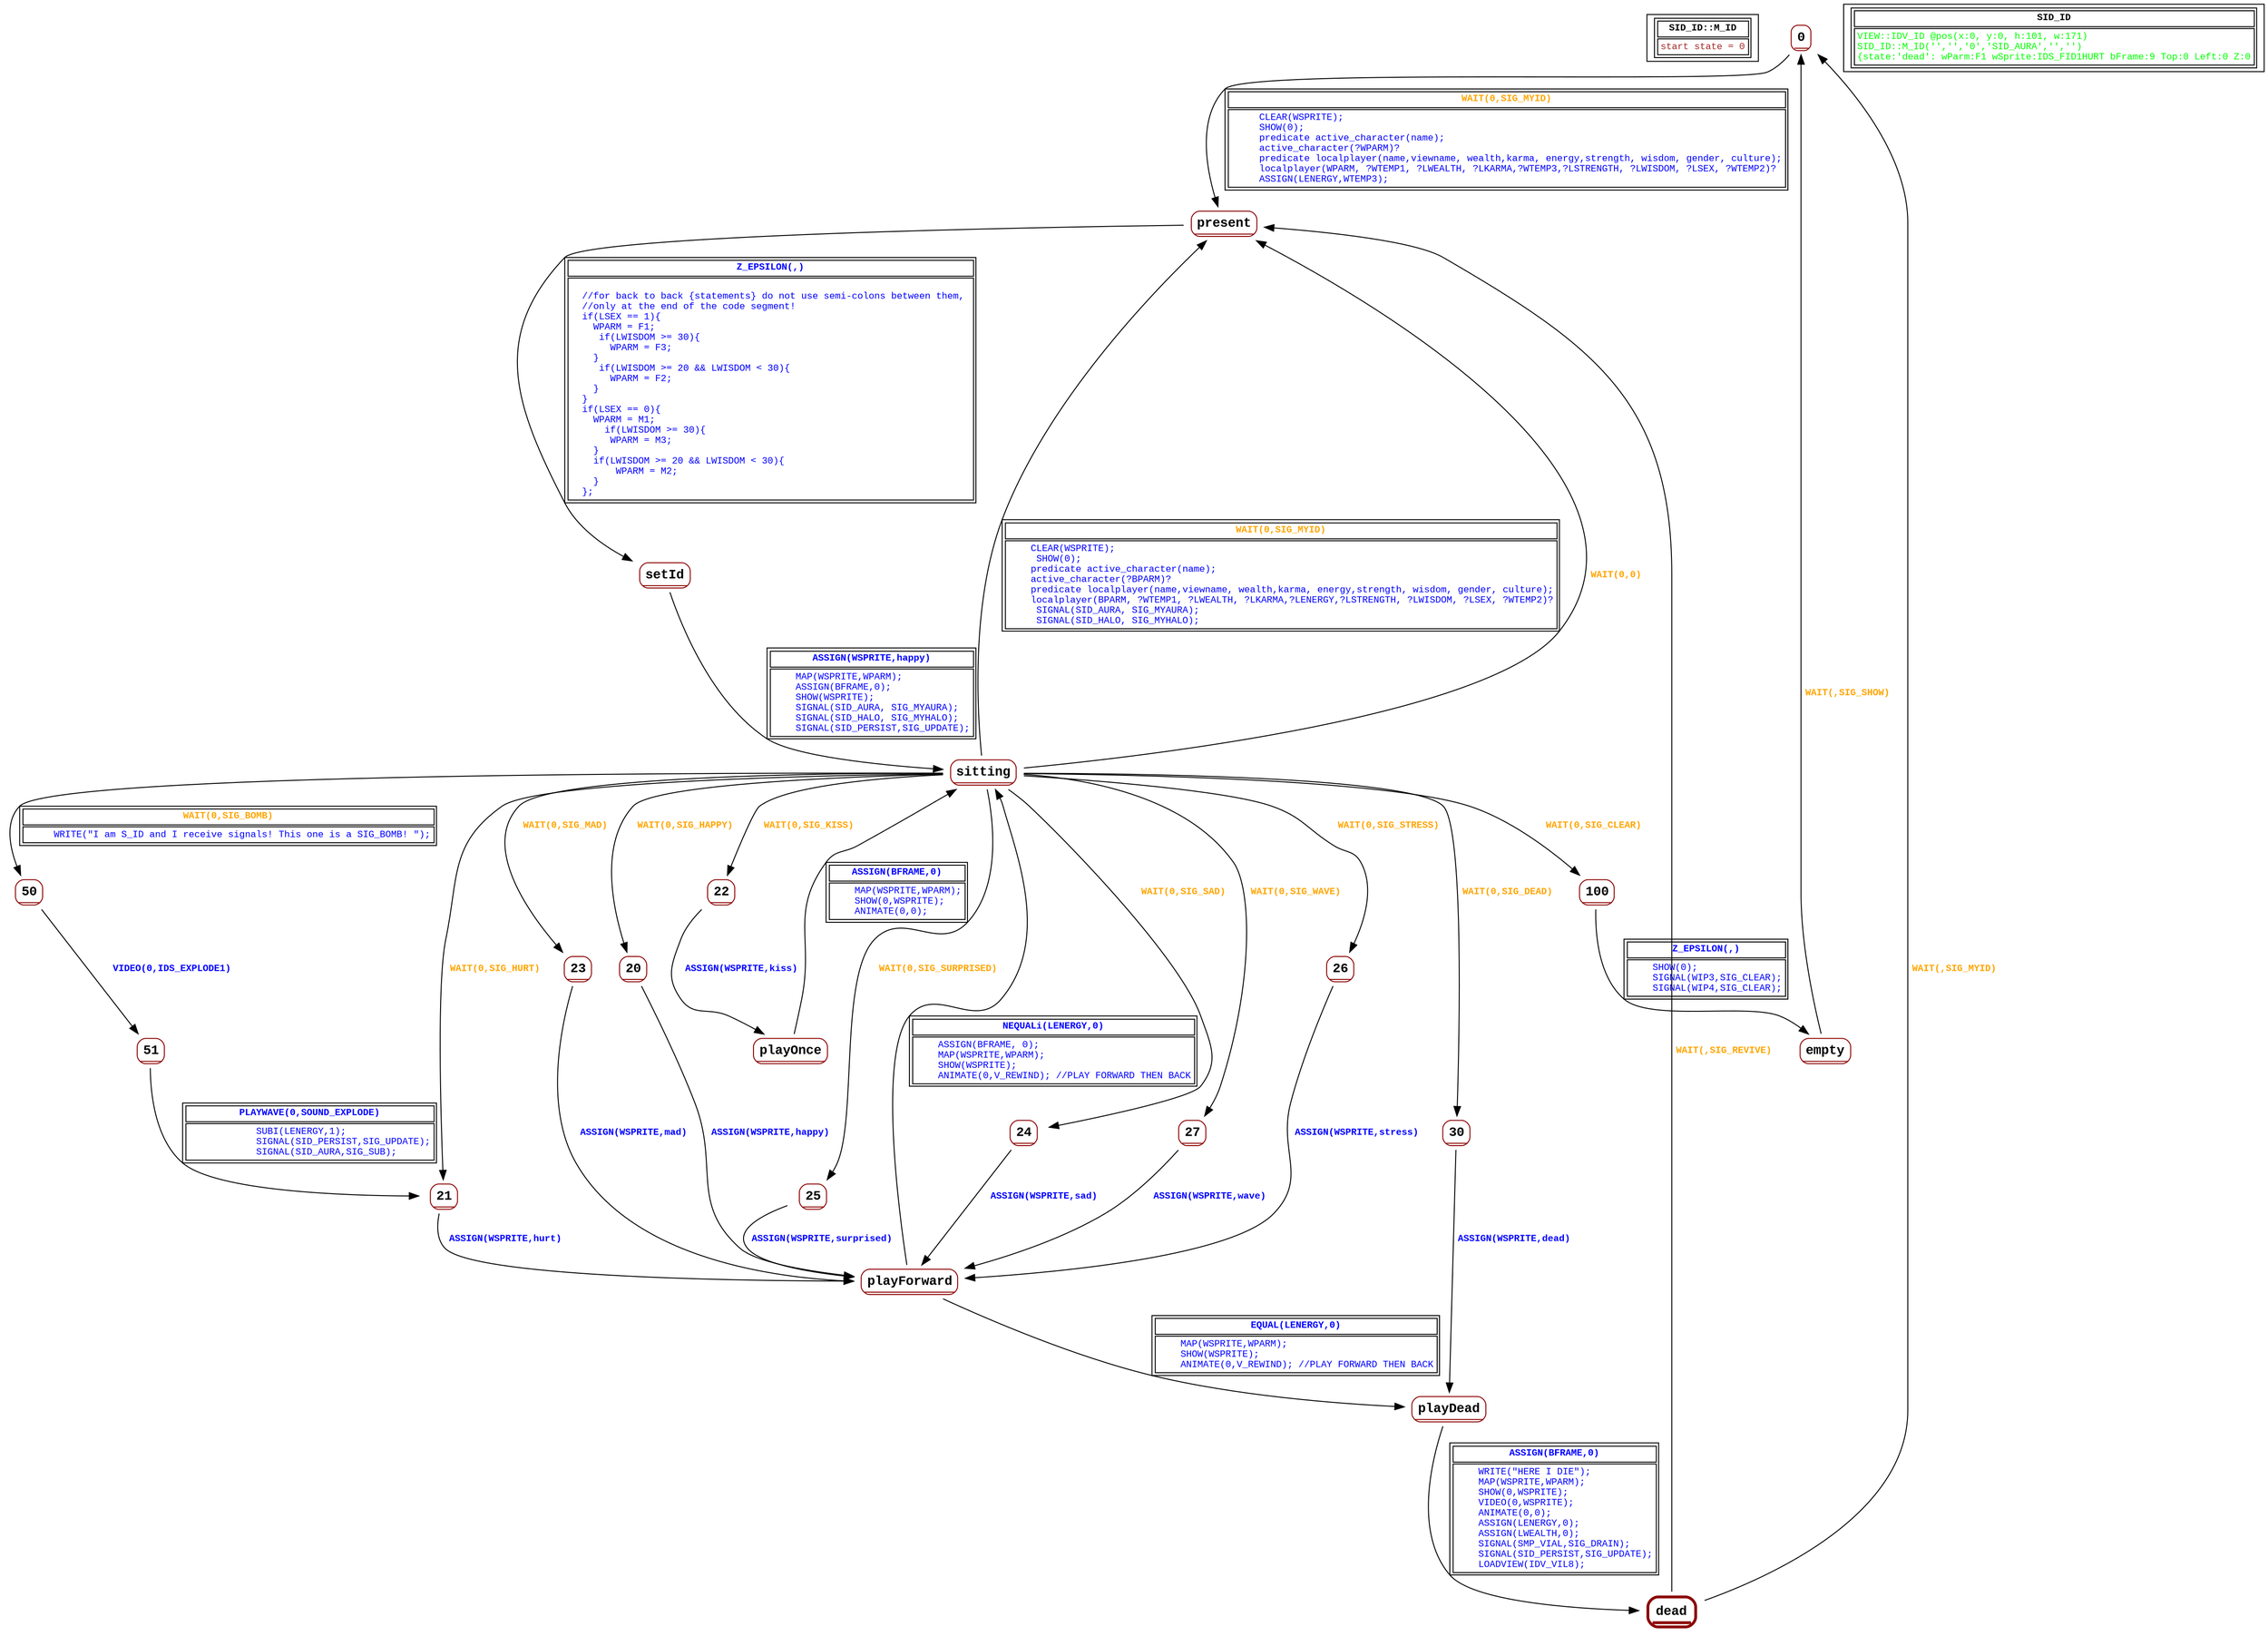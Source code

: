 digraph Automaton {
 fontname="Courier New"
	node [shape=oval, fontname="Courier New"];
	filename[shape = record, fontsize=10, label=< <table border="1"><tr><td><b>SID_ID::M_ID<br align="left"/></b></td></tr>
<tr><td><font point-size="10" color ="brown">start state = 0<br align="left"/></font></td></tr></table>>
];
	0[shape = none, fontsize=14, label=< <table border="1" color="darkred" style="rounded"><tr><td sides="b"><b>0<br align="left"/></b></td></tr>
</table>>];
"0" -> "present" [fontcolor=orange,fontsize=10,fontname="Courier New", label=< <table border="1"><tr><td><b>WAIT(0,SIG_MYID)<br align="left"/></b></td></tr>
<tr><td><font point-size="10" color ="blue">     CLEAR(WSPRITE);<br align="left"/>     SHOW(0);<br align="left"/>     predicate active_character(name);<br align="left"/>     active_character(?WPARM)?<br align="left"/>     predicate localplayer(name,viewname, wealth,karma, energy,strength, wisdom, gender, culture);<br align="left"/>     localplayer(WPARM, ?WTEMP1, ?LWEALTH, ?LKARMA,?WTEMP3,?LSTRENGTH, ?LWISDOM, ?LSEX, ?WTEMP2)?<br align="left"/>     ASSIGN(LENERGY,WTEMP3);<br align="left"/></font></td></tr></table>>
];
	100[shape = none, fontsize=14, label=< <table border="1" color="darkred" style="rounded"><tr><td sides="b"><b>100<br align="left"/></b></td></tr>
</table>>];
"100" -> "empty" [fontcolor=blue,fontsize=10,fontname="Courier New", label=< <table border="1"><tr><td><b>Z_EPSILON(,)<br align="left"/></b></td></tr>
<tr><td><font point-size="10" color ="blue">    SHOW(0);<br align="left"/>    SIGNAL(WIP3,SIG_CLEAR);<br align="left"/>    SIGNAL(WIP4,SIG_CLEAR);<br align="left"/></font></td></tr></table>>
];
	20[shape = none, fontsize=14, label=< <table border="1" color="darkred" style="rounded"><tr><td sides="b"><b>20<br align="left"/></b></td></tr>
</table>>];
"20" -> "playForward" [fontcolor=blue,fontsize=10,fontname="Courier New", label=< <table border="0"><tr><td><b>ASSIGN(WSPRITE,happy)<br align="left"/></b></td></tr>
</table>>
];
	21[shape = none, fontsize=14, label=< <table border="1" color="darkred" style="rounded"><tr><td sides="b"><b>21<br align="left"/></b></td></tr>
</table>>];
"21" -> "playForward" [fontcolor=blue,fontsize=10,fontname="Courier New", label=< <table border="0"><tr><td><b>ASSIGN(WSPRITE,hurt)<br align="left"/></b></td></tr>
</table>>
];
	22[shape = none, fontsize=14, label=< <table border="1" color="darkred" style="rounded"><tr><td sides="b"><b>22<br align="left"/></b></td></tr>
</table>>];
"22" -> "playOnce" [fontcolor=blue,fontsize=10,fontname="Courier New", label=< <table border="0"><tr><td><b>ASSIGN(WSPRITE,kiss)<br align="left"/></b></td></tr>
</table>>
];
	23[shape = none, fontsize=14, label=< <table border="1" color="darkred" style="rounded"><tr><td sides="b"><b>23<br align="left"/></b></td></tr>
</table>>];
"23" -> "playForward" [fontcolor=blue,fontsize=10,fontname="Courier New", label=< <table border="0"><tr><td><b>ASSIGN(WSPRITE,mad)<br align="left"/></b></td></tr>
</table>>
];
	24[shape = none, fontsize=14, label=< <table border="1" color="darkred" style="rounded"><tr><td sides="b"><b>24<br align="left"/></b></td></tr>
</table>>];
"24" -> "playForward" [fontcolor=blue,fontsize=10,fontname="Courier New", label=< <table border="0"><tr><td><b>ASSIGN(WSPRITE,sad)<br align="left"/></b></td></tr>
</table>>
];
	25[shape = none, fontsize=14, label=< <table border="1" color="darkred" style="rounded"><tr><td sides="b"><b>25<br align="left"/></b></td></tr>
</table>>];
"25" -> "playForward" [fontcolor=blue,fontsize=10,fontname="Courier New", label=< <table border="0"><tr><td><b>ASSIGN(WSPRITE,surprised)<br align="left"/></b></td></tr>
</table>>
];
	26[shape = none, fontsize=14, label=< <table border="1" color="darkred" style="rounded"><tr><td sides="b"><b>26<br align="left"/></b></td></tr>
</table>>];
"26" -> "playForward" [fontcolor=blue,fontsize=10,fontname="Courier New", label=< <table border="0"><tr><td><b>ASSIGN(WSPRITE,stress)<br align="left"/></b></td></tr>
</table>>
];
	27[shape = none, fontsize=14, label=< <table border="1" color="darkred" style="rounded"><tr><td sides="b"><b>27<br align="left"/></b></td></tr>
</table>>];
"27" -> "playForward" [fontcolor=blue,fontsize=10,fontname="Courier New", label=< <table border="0"><tr><td><b>ASSIGN(WSPRITE,wave)<br align="left"/></b></td></tr>
</table>>
];
	30[shape = none, fontsize=14, label=< <table border="1" color="darkred" style="rounded"><tr><td sides="b"><b>30<br align="left"/></b></td></tr>
</table>>];
"30" -> "playDead" [fontcolor=blue,fontsize=10,fontname="Courier New", label=< <table border="0"><tr><td><b>ASSIGN(WSPRITE,dead)<br align="left"/></b></td></tr>
</table>>
];
	50[shape = none, fontsize=14, label=< <table border="1" color="darkred" style="rounded"><tr><td sides="b"><b>50<br align="left"/></b></td></tr>
</table>>];
"50" -> "51" [fontcolor=blue,fontsize=10,fontname="Courier New", label=< <table border="0"><tr><td><b>VIDEO(0,IDS_EXPLODE1)<br align="left"/></b></td></tr>
</table>>
];
	51[shape = none, fontsize=14, label=< <table border="1" color="darkred" style="rounded"><tr><td sides="b"><b>51<br align="left"/></b></td></tr>
</table>>];
"51" -> "21" [fontcolor=blue,fontsize=10,fontname="Courier New", label=< <table border="1"><tr><td><b>PLAYWAVE(0,SOUND_EXPLODE)<br align="left"/></b></td></tr>
<tr><td><font point-size="10" color ="blue">            SUBI(LENERGY,1);<br align="left"/>            SIGNAL(SID_PERSIST,SIG_UPDATE);<br align="left"/>            SIGNAL(SID_AURA,SIG_SUB);<br align="left"/></font></td></tr></table>>
];
	dead[shape = none, fontsize=14, label=< <table border="3" color="darkred" style="rounded"><tr><td sides="b"><b>dead<br align="left"/></b></td></tr>
</table>>];
"dead" -> "present" [fontcolor=orange,fontsize=10,fontname="Courier New", label=< <table border="0"><tr><td><b>WAIT(,SIG_REVIVE)<br align="left"/></b></td></tr>
</table>>
];
"dead" -> "0" [fontcolor=orange,fontsize=10,fontname="Courier New", label=< <table border="0"><tr><td><b>WAIT(,SIG_MYID)<br align="left"/></b></td></tr>
</table>>
];
	empty[shape = none, fontsize=14, label=< <table border="1" color="darkred" style="rounded"><tr><td sides="b"><b>empty<br align="left"/></b></td></tr>
</table>>];
"empty" -> "0" [fontcolor=orange,fontsize=10,fontname="Courier New", label=< <table border="0"><tr><td><b>WAIT(,SIG_SHOW)<br align="left"/></b></td></tr>
</table>>
];
	playDead[shape = none, fontsize=14, label=< <table border="1" color="darkred" style="rounded"><tr><td sides="b"><b>playDead<br align="left"/></b></td></tr>
</table>>];
"playDead" -> "dead" [fontcolor=blue,fontsize=10,fontname="Courier New", label=< <table border="1"><tr><td><b>ASSIGN(BFRAME,0)<br align="left"/></b></td></tr>
<tr><td><font point-size="10" color ="blue">    WRITE(&quot;HERE I DIE&quot;);<br align="left"/>    MAP(WSPRITE,WPARM);<br align="left"/>    SHOW(0,WSPRITE);<br align="left"/>    VIDEO(0,WSPRITE);<br align="left"/>    ANIMATE(0,0);<br align="left"/>    ASSIGN(LENERGY,0);<br align="left"/>    ASSIGN(LWEALTH,0);<br align="left"/>    SIGNAL(SMP_VIAL,SIG_DRAIN);<br align="left"/>    SIGNAL(SID_PERSIST,SIG_UPDATE);<br align="left"/>    LOADVIEW(IDV_VIL8);<br align="left"/></font></td></tr></table>>
];
	playForward[shape = none, fontsize=14, label=< <table border="1" color="darkred" style="rounded"><tr><td sides="b"><b>playForward<br align="left"/></b></td></tr>
</table>>];
"playForward" -> "playDead" [fontcolor=blue,fontsize=10,fontname="Courier New", label=< <table border="1"><tr><td><b>EQUAL(LENERGY,0)<br align="left"/></b></td></tr>
<tr><td><font point-size="10" color ="blue">    MAP(WSPRITE,WPARM);<br align="left"/>    SHOW(WSPRITE);<br align="left"/>    ANIMATE(0,V_REWIND); //PLAY FORWARD THEN BACK<br align="left"/></font></td></tr></table>>
];
"playForward" -> "sitting" [fontcolor=blue,fontsize=10,fontname="Courier New", label=< <table border="1"><tr><td><b>NEQUALi(LENERGY,0)<br align="left"/></b></td></tr>
<tr><td><font point-size="10" color ="blue">    ASSIGN(BFRAME, 0);<br align="left"/>    MAP(WSPRITE,WPARM);<br align="left"/>    SHOW(WSPRITE);<br align="left"/>    ANIMATE(0,V_REWIND); //PLAY FORWARD THEN BACK<br align="left"/></font></td></tr></table>>
];
	playOnce[shape = none, fontsize=14, label=< <table border="1" color="darkred" style="rounded"><tr><td sides="b"><b>playOnce<br align="left"/></b></td></tr>
</table>>];
"playOnce" -> "sitting" [fontcolor=blue,fontsize=10,fontname="Courier New", label=< <table border="1"><tr><td><b>ASSIGN(BFRAME,0)<br align="left"/></b></td></tr>
<tr><td><font point-size="10" color ="blue">    MAP(WSPRITE,WPARM);<br align="left"/>    SHOW(0,WSPRITE);<br align="left"/>    ANIMATE(0,0);<br align="left"/></font></td></tr></table>>
];
	present[shape = none, fontsize=14, label=< <table border="1" color="darkred" style="rounded"><tr><td sides="b"><b>present<br align="left"/></b></td></tr>
</table>>];
"present" -> "setId" [fontcolor=blue,fontsize=10,fontname="Courier New", label=< <table border="1"><tr><td><b>Z_EPSILON(,)<br align="left"/></b></td></tr>
<tr><td><font point-size="10" color ="blue">       <br align="left"/>  //for back to back &#123;statements&#125; do not use semi-colons between them, <br align="left"/>  //only at the end of the code segment!<br align="left"/>  if(LSEX == 1)&#123;<br align="left"/>    WPARM = F1;<br align="left"/>     if(LWISDOM &gt;= 30)&#123;<br align="left"/>       WPARM = F3;<br align="left"/>    &#125;<br align="left"/>     if(LWISDOM &gt;= 20 &amp;&amp; LWISDOM &lt; 30)&#123;<br align="left"/>       WPARM = F2;<br align="left"/>    &#125;<br align="left"/>  &#125;<br align="left"/>  if(LSEX == 0)&#123;<br align="left"/>    WPARM = M1;<br align="left"/>      if(LWISDOM &gt;= 30)&#123;<br align="left"/>       WPARM = M3;<br align="left"/>    &#125;<br align="left"/>    if(LWISDOM &gt;= 20 &amp;&amp; LWISDOM &lt; 30)&#123;<br align="left"/>        WPARM = M2;<br align="left"/>    &#125;<br align="left"/>  &#125;; <br align="left"/></font></td></tr></table>>
];
	setId[shape = none, fontsize=14, label=< <table border="1" color="darkred" style="rounded"><tr><td sides="b"><b>setId<br align="left"/></b></td></tr>
</table>>];
"setId" -> "sitting" [fontcolor=blue,fontsize=10,fontname="Courier New", label=< <table border="1"><tr><td><b>ASSIGN(WSPRITE,happy)<br align="left"/></b></td></tr>
<tr><td><font point-size="10" color ="blue">    MAP(WSPRITE,WPARM);<br align="left"/>    ASSIGN(BFRAME,0);<br align="left"/>    SHOW(WSPRITE);<br align="left"/>    SIGNAL(SID_AURA, SIG_MYAURA);<br align="left"/>    SIGNAL(SID_HALO, SIG_MYHALO);<br align="left"/>    SIGNAL(SID_PERSIST,SIG_UPDATE);<br align="left"/></font></td></tr></table>>
];
	sitting[shape = none, fontsize=14, label=< <table border="1" color="darkred" style="rounded"><tr><td sides="b"><b>sitting<br align="left"/></b></td></tr>
</table>>];
"sitting" -> "present" [fontcolor=orange,fontsize=10,fontname="Courier New", label=< <table border="1"><tr><td><b>WAIT(0,SIG_MYID)<br align="left"/></b></td></tr>
<tr><td><font point-size="10" color ="blue">    CLEAR(WSPRITE);<br align="left"/>     SHOW(0);<br align="left"/>    predicate active_character(name);<br align="left"/>    active_character(?BPARM)?<br align="left"/>    predicate localplayer(name,viewname, wealth,karma, energy,strength, wisdom, gender, culture);<br align="left"/>    localplayer(BPARM, ?WTEMP1, ?LWEALTH, ?LKARMA,?LENERGY,?LSTRENGTH, ?LWISDOM, ?LSEX, ?WTEMP2)?<br align="left"/>     SIGNAL(SID_AURA, SIG_MYAURA);<br align="left"/>     SIGNAL(SID_HALO, SIG_MYHALO);<br align="left"/></font></td></tr></table>>
];
"sitting" -> "20" [fontcolor=orange,fontsize=10,fontname="Courier New", label=< <table border="0"><tr><td><b>WAIT(0,SIG_HAPPY)<br align="left"/></b></td></tr>
</table>>
];
"sitting" -> "21" [fontcolor=orange,fontsize=10,fontname="Courier New", label=< <table border="0"><tr><td><b>WAIT(0,SIG_HURT)<br align="left"/></b></td></tr>
</table>>
];
"sitting" -> "22" [fontcolor=orange,fontsize=10,fontname="Courier New", label=< <table border="0"><tr><td><b>WAIT(0,SIG_KISS)<br align="left"/></b></td></tr>
</table>>
];
"sitting" -> "23" [fontcolor=orange,fontsize=10,fontname="Courier New", label=< <table border="0"><tr><td><b>WAIT(0,SIG_MAD)<br align="left"/></b></td></tr>
</table>>
];
"sitting" -> "24" [fontcolor=orange,fontsize=10,fontname="Courier New", label=< <table border="0"><tr><td><b>WAIT(0,SIG_SAD)<br align="left"/></b></td></tr>
</table>>
];
"sitting" -> "25" [fontcolor=orange,fontsize=10,fontname="Courier New", label=< <table border="0"><tr><td><b>WAIT(0,SIG_SURPRISED)<br align="left"/></b></td></tr>
</table>>
];
"sitting" -> "26" [fontcolor=orange,fontsize=10,fontname="Courier New", label=< <table border="0"><tr><td><b>WAIT(0,SIG_STRESS)<br align="left"/></b></td></tr>
</table>>
];
"sitting" -> "27" [fontcolor=orange,fontsize=10,fontname="Courier New", label=< <table border="0"><tr><td><b>WAIT(0,SIG_WAVE)<br align="left"/></b></td></tr>
</table>>
];
"sitting" -> "30" [fontcolor=orange,fontsize=10,fontname="Courier New", label=< <table border="0"><tr><td><b>WAIT(0,SIG_DEAD)<br align="left"/></b></td></tr>
</table>>
];
"sitting" -> "50" [fontcolor=orange,fontsize=10,fontname="Courier New", label=< <table border="1"><tr><td><b>WAIT(0,SIG_BOMB)<br align="left"/></b></td></tr>
<tr><td><font point-size="10" color ="blue">     WRITE(&quot;I am S_ID and I receive signals! This one is a SIG_BOMB! &quot;);<br align="left"/></font></td></tr></table>>
];
"sitting" -> "100" [fontcolor=orange,fontsize=10,fontname="Courier New", label=< <table border="0"><tr><td><b>WAIT(0,SIG_CLEAR)<br align="left"/></b></td></tr>
</table>>
];
"sitting" -> "present" [fontcolor=orange,fontsize=10,fontname="Courier New", label=< <table border="0"><tr><td><b>WAIT(0,0)<br align="left"/></b></td></tr>
</table>>
];
	status[shape = record, fontsize=10, label=< <table border="1"><tr><td><b>SID_ID<br align="left"/></b></td></tr>
<tr><td><font point-size="10" color ="green">VIEW::IDV_ID @pos(x:0, y:0, h:101, w:171)<br align="left"/>SID_ID::M_ID(&apos;&apos;,&apos;&apos;,&apos;0&apos;,&apos;SID_AURA&apos;,&apos;&apos;,&apos;&apos;)<br align="left"/>			&#123;state:&apos;dead&apos;: wParm:F1 wSprite:IDS_FID1HURT bFrame:9 Top:0 Left:0 Z:0<br align="left"/></font></td></tr></table>>
];
}
